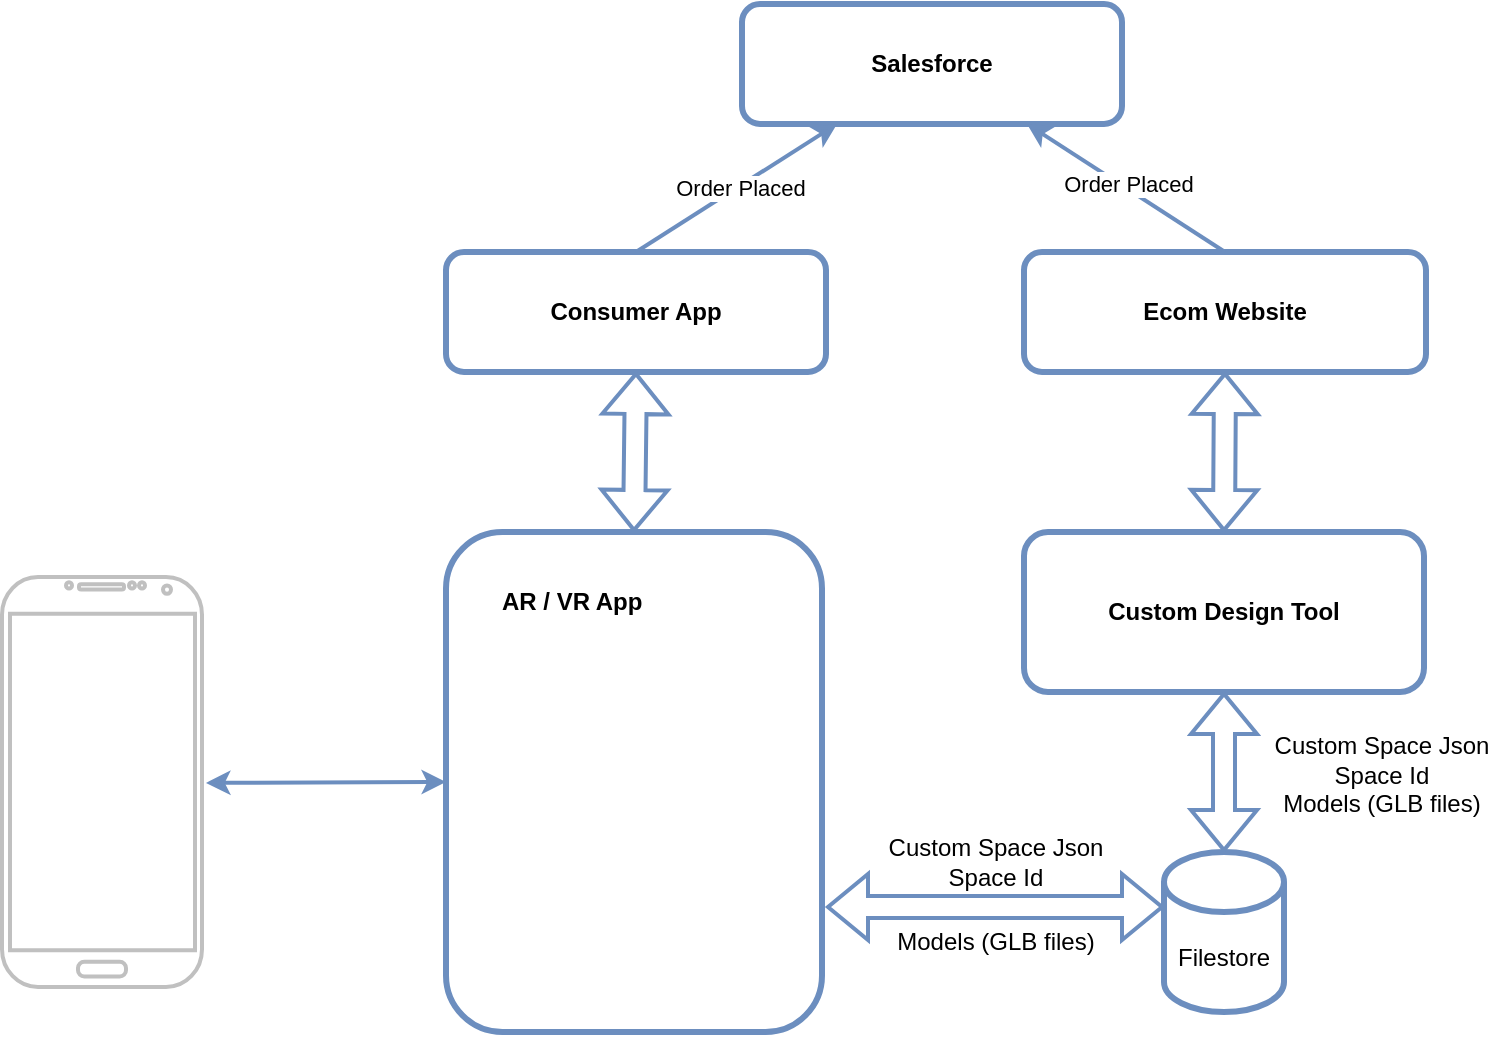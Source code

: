 <mxfile version="20.8.16" type="device" pages="4"><diagram id="prtHgNgQTEPvFCAcTncT" name="Tech Arch"><mxGraphModel dx="1194" dy="807" grid="1" gridSize="10" guides="1" tooltips="1" connect="1" arrows="1" fold="1" page="1" pageScale="1" pageWidth="827" pageHeight="1169" math="0" shadow="0"><root><mxCell id="0"/><mxCell id="1" parent="0"/><mxCell id="GuDRyDdoHuCmb1zWJvNJ-9" value="&lt;b&gt;Custom Design Tool&lt;/b&gt;" style="rounded=1;whiteSpace=wrap;html=1;fillColor=none;gradientColor=#7ea6e0;strokeColor=#6c8ebf;strokeWidth=3;" parent="1" vertex="1"><mxGeometry x="541" y="580" width="200" height="80" as="geometry"/></mxCell><mxCell id="GuDRyDdoHuCmb1zWJvNJ-12" value="Filestore" style="shape=cylinder3;whiteSpace=wrap;html=1;boundedLbl=1;backgroundOutline=1;size=15;fillColor=none;gradientColor=#7ea6e0;strokeColor=#6c8ebf;strokeWidth=3;" parent="1" vertex="1"><mxGeometry x="611" y="740" width="60" height="80" as="geometry"/></mxCell><mxCell id="GuDRyDdoHuCmb1zWJvNJ-14" value="" style="shape=flexArrow;endArrow=classic;startArrow=classic;html=1;rounded=0;entryX=0.5;entryY=1;entryDx=0;entryDy=0;exitX=0.5;exitY=0;exitDx=0;exitDy=0;exitPerimeter=0;strokeColor=#6C8EBF;strokeWidth=2;" parent="1" source="GuDRyDdoHuCmb1zWJvNJ-12" target="GuDRyDdoHuCmb1zWJvNJ-9" edge="1"><mxGeometry width="100" height="100" relative="1" as="geometry"><mxPoint x="431" y="820" as="sourcePoint"/><mxPoint x="531" y="720" as="targetPoint"/></mxGeometry></mxCell><mxCell id="GuDRyDdoHuCmb1zWJvNJ-15" value="" style="shape=flexArrow;endArrow=classic;startArrow=classic;html=1;rounded=0;entryX=0;entryY=0;entryDx=0;entryDy=27.5;entryPerimeter=0;exitX=1;exitY=0.75;exitDx=0;exitDy=0;strokeColor=#6C8EBF;strokeWidth=2;" parent="1" target="GuDRyDdoHuCmb1zWJvNJ-12" edge="1"><mxGeometry width="100" height="100" relative="1" as="geometry"><mxPoint x="442" y="767.5" as="sourcePoint"/><mxPoint x="522" y="720" as="targetPoint"/></mxGeometry></mxCell><mxCell id="GuDRyDdoHuCmb1zWJvNJ-17" value="" style="endArrow=classic;startArrow=classic;html=1;rounded=0;entryX=0;entryY=0.5;entryDx=0;entryDy=0;exitX=1;exitY=0.503;exitDx=0;exitDy=0;exitPerimeter=0;strokeColor=#6C8EBF;strokeWidth=2;" parent="1" target="HTp3tY_FQ3oob6UHB8wn-1" edge="1"><mxGeometry width="50" height="50" relative="1" as="geometry"><mxPoint x="132" y="705.45" as="sourcePoint"/><mxPoint x="252" y="705" as="targetPoint"/></mxGeometry></mxCell><mxCell id="GuDRyDdoHuCmb1zWJvNJ-18" value="Custom Space Json&lt;br&gt;Space Id" style="text;html=1;strokeColor=none;fillColor=none;align=center;verticalAlign=middle;whiteSpace=wrap;rounded=0;" parent="1" vertex="1"><mxGeometry x="472" y="730" width="110" height="30" as="geometry"/></mxCell><mxCell id="GuDRyDdoHuCmb1zWJvNJ-19" value="Models (GLB files)" style="text;html=1;strokeColor=none;fillColor=none;align=center;verticalAlign=middle;whiteSpace=wrap;rounded=0;" parent="1" vertex="1"><mxGeometry x="472" y="770" width="110" height="30" as="geometry"/></mxCell><mxCell id="GuDRyDdoHuCmb1zWJvNJ-20" value="Custom Space Json&lt;br&gt;Space Id" style="text;html=1;strokeColor=none;fillColor=none;align=center;verticalAlign=middle;whiteSpace=wrap;rounded=0;" parent="1" vertex="1"><mxGeometry x="665" y="679" width="110" height="30" as="geometry"/></mxCell><mxCell id="GuDRyDdoHuCmb1zWJvNJ-21" value="Models (GLB files)" style="text;html=1;strokeColor=none;fillColor=none;align=center;verticalAlign=middle;whiteSpace=wrap;rounded=0;" parent="1" vertex="1"><mxGeometry x="665" y="701" width="110" height="30" as="geometry"/></mxCell><mxCell id="GuDRyDdoHuCmb1zWJvNJ-23" value="&lt;b&gt;Consumer App&lt;/b&gt;" style="rounded=1;whiteSpace=wrap;html=1;fillColor=none;gradientColor=#7ea6e0;strokeColor=#6c8ebf;strokeWidth=3;" parent="1" vertex="1"><mxGeometry x="252" y="440" width="190" height="60" as="geometry"/></mxCell><mxCell id="GuDRyDdoHuCmb1zWJvNJ-24" value="&lt;b&gt;Ecom Website&lt;/b&gt;" style="rounded=1;whiteSpace=wrap;html=1;fillColor=none;gradientColor=#7ea6e0;strokeColor=#6c8ebf;strokeWidth=3;" parent="1" vertex="1"><mxGeometry x="541" y="440" width="201" height="60" as="geometry"/></mxCell><mxCell id="GuDRyDdoHuCmb1zWJvNJ-25" value="" style="shape=flexArrow;endArrow=classic;startArrow=classic;html=1;rounded=0;entryX=0.5;entryY=1;entryDx=0;entryDy=0;exitX=0.5;exitY=0;exitDx=0;exitDy=0;strokeColor=#6C8EBF;strokeWidth=2;" parent="1" source="GuDRyDdoHuCmb1zWJvNJ-9" target="GuDRyDdoHuCmb1zWJvNJ-24" edge="1"><mxGeometry width="100" height="100" relative="1" as="geometry"><mxPoint x="450" y="620" as="sourcePoint"/><mxPoint x="550" y="520" as="targetPoint"/></mxGeometry></mxCell><mxCell id="GuDRyDdoHuCmb1zWJvNJ-26" value="" style="shape=flexArrow;endArrow=classic;startArrow=classic;html=1;rounded=0;entryX=0.5;entryY=1;entryDx=0;entryDy=0;exitX=0.5;exitY=0;exitDx=0;exitDy=0;strokeColor=#6C8EBF;strokeWidth=2;" parent="1" source="HTp3tY_FQ3oob6UHB8wn-1" target="GuDRyDdoHuCmb1zWJvNJ-23" edge="1"><mxGeometry width="100" height="100" relative="1" as="geometry"><mxPoint x="347" y="580" as="sourcePoint"/><mxPoint x="347" y="500" as="targetPoint"/></mxGeometry></mxCell><mxCell id="GuDRyDdoHuCmb1zWJvNJ-28" value="&lt;b&gt;Salesforce&lt;/b&gt;" style="rounded=1;whiteSpace=wrap;html=1;fillColor=none;gradientColor=#7ea6e0;strokeColor=#6c8ebf;strokeWidth=3;" parent="1" vertex="1"><mxGeometry x="400" y="316" width="190" height="60" as="geometry"/></mxCell><mxCell id="GuDRyDdoHuCmb1zWJvNJ-29" value="" style="endArrow=classic;html=1;rounded=0;entryX=0.25;entryY=1;entryDx=0;entryDy=0;exitX=0.5;exitY=0;exitDx=0;exitDy=0;strokeColor=#6C8EBF;strokeWidth=2;" parent="1" source="GuDRyDdoHuCmb1zWJvNJ-23" target="GuDRyDdoHuCmb1zWJvNJ-28" edge="1"><mxGeometry width="50" height="50" relative="1" as="geometry"><mxPoint x="590" y="590" as="sourcePoint"/><mxPoint x="640" y="540" as="targetPoint"/></mxGeometry></mxCell><mxCell id="GuDRyDdoHuCmb1zWJvNJ-31" value="Order Placed" style="edgeLabel;html=1;align=center;verticalAlign=middle;resizable=0;points=[];" parent="GuDRyDdoHuCmb1zWJvNJ-29" vertex="1" connectable="0"><mxGeometry x="0.027" y="-1" relative="1" as="geometry"><mxPoint as="offset"/></mxGeometry></mxCell><mxCell id="GuDRyDdoHuCmb1zWJvNJ-30" value="" style="endArrow=classic;html=1;rounded=0;entryX=0.75;entryY=1;entryDx=0;entryDy=0;exitX=0.5;exitY=0;exitDx=0;exitDy=0;strokeColor=#6C8EBF;strokeWidth=2;" parent="1" source="GuDRyDdoHuCmb1zWJvNJ-24" target="GuDRyDdoHuCmb1zWJvNJ-28" edge="1"><mxGeometry width="50" height="50" relative="1" as="geometry"><mxPoint x="357" y="450" as="sourcePoint"/><mxPoint x="457.5" y="350" as="targetPoint"/></mxGeometry></mxCell><mxCell id="GuDRyDdoHuCmb1zWJvNJ-32" value="Order Placed" style="edgeLabel;html=1;align=center;verticalAlign=middle;resizable=0;points=[];" parent="GuDRyDdoHuCmb1zWJvNJ-30" vertex="1" connectable="0"><mxGeometry x="0.01" y="-2" relative="1" as="geometry"><mxPoint as="offset"/></mxGeometry></mxCell><mxCell id="HTp3tY_FQ3oob6UHB8wn-6" value="" style="group" vertex="1" connectable="0" parent="1"><mxGeometry x="252" y="580" width="188" height="250" as="geometry"/></mxCell><mxCell id="HTp3tY_FQ3oob6UHB8wn-1" value="" style="rounded=1;whiteSpace=wrap;html=1;shadow=0;glass=0;sketch=0;strokeColor=#6C8EBF;strokeWidth=3;fillColor=none;gradientColor=default;gradientDirection=south;" vertex="1" parent="HTp3tY_FQ3oob6UHB8wn-6"><mxGeometry width="188" height="250" as="geometry"/></mxCell><mxCell id="HTp3tY_FQ3oob6UHB8wn-2" value="" style="shape=image;verticalLabelPosition=bottom;labelBackgroundColor=default;verticalAlign=top;aspect=fixed;imageAspect=0;image=https://doc.babylonjs.com/img/home/babylonjs_identity_color.png;" vertex="1" parent="HTp3tY_FQ3oob6UHB8wn-6"><mxGeometry x="36" y="70" width="117.51" height="40" as="geometry"/></mxCell><mxCell id="HTp3tY_FQ3oob6UHB8wn-3" value="" style="shape=image;verticalLabelPosition=bottom;labelBackgroundColor=default;verticalAlign=top;aspect=fixed;imageAspect=0;image=https://xrlab.dev/content/images/2021/05/webxrlogo.png;" vertex="1" parent="HTp3tY_FQ3oob6UHB8wn-6"><mxGeometry x="54.76" y="110" width="80" height="40.31" as="geometry"/></mxCell><mxCell id="HTp3tY_FQ3oob6UHB8wn-4" value="" style="shape=image;verticalLabelPosition=bottom;labelBackgroundColor=default;verticalAlign=top;aspect=fixed;imageAspect=0;image=https://miro.medium.com/max/1160/0*XaSEKakEe0D3DgYJ.png;" vertex="1" parent="HTp3tY_FQ3oob6UHB8wn-6"><mxGeometry x="30.38" y="150.31" width="128.76" height="44.32" as="geometry"/></mxCell><mxCell id="HTp3tY_FQ3oob6UHB8wn-5" value="&lt;b&gt;AR / VR App&lt;/b&gt;" style="text;html=1;strokeColor=none;fillColor=none;align=left;verticalAlign=middle;whiteSpace=wrap;rounded=0;" vertex="1" parent="HTp3tY_FQ3oob6UHB8wn-6"><mxGeometry x="26" y="20" width="100" height="30" as="geometry"/></mxCell><mxCell id="HTp3tY_FQ3oob6UHB8wn-7" value="" style="verticalLabelPosition=bottom;verticalAlign=top;html=1;shadow=0;dashed=0;strokeWidth=2;shape=mxgraph.android.phone2;strokeColor=#c0c0c0;rounded=1;glass=0;sketch=0;fontColor=#6C8EBF;fillColor=none;gradientColor=default;gradientDirection=south;" vertex="1" parent="1"><mxGeometry x="30" y="602.5" width="100" height="205" as="geometry"/></mxCell></root></mxGraphModel></diagram><diagram id="wLRcbvHT_u9H8YN0CXlF" name="Journey"><mxGraphModel dx="1194" dy="807" grid="1" gridSize="10" guides="1" tooltips="1" connect="1" arrows="1" fold="1" page="1" pageScale="1" pageWidth="850" pageHeight="1100" math="0" shadow="0"><root><mxCell id="0"/><mxCell id="1" parent="0"/><mxCell id="HpsmV1xko0sPivVexZD5-39" value="" style="group" vertex="1" connectable="0" parent="1"><mxGeometry y="120" width="1440" height="400" as="geometry"/></mxCell><mxCell id="HpsmV1xko0sPivVexZD5-3" value="Customers view the custom space in&lt;br&gt;2D / 3D&lt;br&gt;Design Tool Elfa" style="rounded=1;whiteSpace=wrap;html=1;gradientDirection=south;glass=1;shadow=0;fillColor=#dae8fc;strokeColor=#6c8ebf;gradientColor=#7ea6e0;" vertex="1" parent="HpsmV1xko0sPivVexZD5-39"><mxGeometry x="480" y="60" width="120" height="80" as="geometry"/></mxCell><mxCell id="HpsmV1xko0sPivVexZD5-9" value="At Home" style="swimlane;horizontal=0;whiteSpace=wrap;html=1;dashed=1;fillColor=#d5e8d4;strokeColor=none;swimlaneFillColor=#D5E8D4;swimlaneLine=0;rounded=0;sketch=1;curveFitting=1;jiggle=2;" vertex="1" parent="HpsmV1xko0sPivVexZD5-39"><mxGeometry y="200" width="1440" height="200" as="geometry"/></mxCell><mxCell id="HpsmV1xko0sPivVexZD5-11" value="Customers view the custom space in&lt;br&gt;2D / 3D&lt;br&gt;Ecom Website" style="rounded=1;whiteSpace=wrap;html=1;gradientDirection=south;glass=0;shadow=0;fillColor=#dae8fc;strokeColor=#6c8ebf;gradientColor=#7ea6e0;" vertex="1" parent="HpsmV1xko0sPivVexZD5-9"><mxGeometry x="480" y="60" width="120" height="80" as="geometry"/></mxCell><mxCell id="HpsmV1xko0sPivVexZD5-28" value="In the Store" style="swimlane;horizontal=0;whiteSpace=wrap;html=1;dashed=1;fillColor=#dae8fc;strokeColor=none;rounded=0;swimlaneLine=0;swimlaneFillColor=#DAE8FC;strokeWidth=1;sketch=1;curveFitting=1;jiggle=2;perimeterSpacing=0;" vertex="1" parent="HpsmV1xko0sPivVexZD5-39"><mxGeometry width="1440" height="200" as="geometry"/></mxCell><mxCell id="HpsmV1xko0sPivVexZD5-4" value="Convert Custom Space into an Order&lt;br&gt;+&lt;br&gt;Order Placed" style="rounded=1;whiteSpace=wrap;html=1;gradientDirection=south;glass=0;shadow=0;fillColor=#dae8fc;strokeColor=#6c8ebf;gradientColor=#7ea6e0;" vertex="1" parent="HpsmV1xko0sPivVexZD5-28"><mxGeometry x="880" y="60" width="120" height="80" as="geometry"/></mxCell><mxCell id="HpsmV1xko0sPivVexZD5-18" value="" style="shape=flexArrow;endArrow=classic;html=1;rounded=0;exitX=0.5;exitY=1;exitDx=0;exitDy=0;entryX=0;entryY=0.5;entryDx=0;entryDy=0;fillColor=#D4E8FC;strokeColor=#8abaea;fillStyle=auto;strokeWidth=1;" edge="1" parent="HpsmV1xko0sPivVexZD5-28" source="HpsmV1xko0sPivVexZD5-4" target="HpsmV1xko0sPivVexZD5-12"><mxGeometry width="50" height="50" relative="1" as="geometry"><mxPoint x="760" y="270" as="sourcePoint"/><mxPoint x="810" y="220" as="targetPoint"/><Array as="points"><mxPoint x="940" y="300"/></Array></mxGeometry></mxCell><mxCell id="HpsmV1xko0sPivVexZD5-17" value="" style="shape=flexArrow;endArrow=classic;html=1;rounded=0;exitX=1;exitY=0.5;exitDx=0;exitDy=0;fillColor=#D4E8FC;strokeColor=#8abaea;fillStyle=auto;strokeWidth=1;" edge="1" parent="HpsmV1xko0sPivVexZD5-28" source="HpsmV1xko0sPivVexZD5-4" target="HpsmV1xko0sPivVexZD5-5"><mxGeometry width="50" height="50" relative="1" as="geometry"><mxPoint x="430" y="130" as="sourcePoint"/><mxPoint x="510" y="130" as="targetPoint"/><Array as="points"><mxPoint x="1040" y="100"/></Array></mxGeometry></mxCell><mxCell id="HpsmV1xko0sPivVexZD5-5" value="Pickup" style="rounded=1;whiteSpace=wrap;html=1;gradientDirection=south;glass=0;shadow=0;fillColor=#dae8fc;strokeColor=#6c8ebf;gradientColor=#7ea6e0;" vertex="1" parent="HpsmV1xko0sPivVexZD5-28"><mxGeometry x="1080" y="60" width="120" height="80" as="geometry"/></mxCell><mxCell id="HpsmV1xko0sPivVexZD5-12" value="Delivery" style="rounded=1;whiteSpace=wrap;html=1;gradientDirection=south;glass=0;shadow=0;fillColor=#dae8fc;strokeColor=#6c8ebf;gradientColor=#7ea6e0;" vertex="1" parent="HpsmV1xko0sPivVexZD5-28"><mxGeometry x="1080" y="260" width="120" height="80" as="geometry"/></mxCell><mxCell id="HpsmV1xko0sPivVexZD5-19" value="" style="shape=flexArrow;endArrow=classic;html=1;rounded=0;exitX=1;exitY=0.5;exitDx=0;exitDy=0;entryX=0;entryY=0.5;entryDx=0;entryDy=0;fillColor=#D4E8FC;strokeColor=#8abaea;fillStyle=auto;strokeWidth=1;" edge="1" parent="HpsmV1xko0sPivVexZD5-28" source="HpsmV1xko0sPivVexZD5-12" target="HpsmV1xko0sPivVexZD5-7"><mxGeometry width="50" height="50" relative="1" as="geometry"><mxPoint x="990" y="110" as="sourcePoint"/><mxPoint x="1070" y="110" as="targetPoint"/><Array as="points"/></mxGeometry></mxCell><mxCell id="HpsmV1xko0sPivVexZD5-7" value="Installation" style="rounded=1;whiteSpace=wrap;html=1;gradientDirection=south;glass=0;shadow=0;fillColor=#dae8fc;strokeColor=#6c8ebf;gradientColor=#7ea6e0;" vertex="1" parent="HpsmV1xko0sPivVexZD5-28"><mxGeometry x="1280" y="260" width="120" height="80" as="geometry"/></mxCell><mxCell id="HpsmV1xko0sPivVexZD5-20" value="" style="shape=flexArrow;endArrow=classic;html=1;rounded=0;exitX=1;exitY=0.5;exitDx=0;exitDy=0;entryX=0.5;entryY=0;entryDx=0;entryDy=0;fillColor=#D4E8FC;strokeColor=#8abaea;fillStyle=auto;strokeWidth=1;" edge="1" parent="HpsmV1xko0sPivVexZD5-28" source="HpsmV1xko0sPivVexZD5-5" target="HpsmV1xko0sPivVexZD5-7"><mxGeometry width="50" height="50" relative="1" as="geometry"><mxPoint x="900" y="270" as="sourcePoint"/><mxPoint x="950" y="220" as="targetPoint"/><Array as="points"><mxPoint x="1340" y="100"/></Array></mxGeometry></mxCell><mxCell id="HpsmV1xko0sPivVexZD5-21" value="Customers walk in the store" style="rounded=1;whiteSpace=wrap;html=1;gradientDirection=south;glass=0;shadow=0;fillColor=#dae8fc;strokeColor=#6c8ebf;gradientColor=#7ea6e0;" vertex="1" parent="HpsmV1xko0sPivVexZD5-28"><mxGeometry x="80" y="60" width="120" height="80" as="geometry"/></mxCell><mxCell id="HpsmV1xko0sPivVexZD5-2" value="Associate helps design a custom space at CDC using Design Tool Elfa" style="rounded=1;whiteSpace=wrap;html=1;gradientDirection=south;glass=0;shadow=0;fillColor=#dae8fc;strokeColor=#6c8ebf;gradientColor=#7ea6e0;" vertex="1" parent="HpsmV1xko0sPivVexZD5-28"><mxGeometry x="280" y="60" width="120" height="80" as="geometry"/></mxCell><mxCell id="HpsmV1xko0sPivVexZD5-14" value="" style="shape=flexArrow;endArrow=classic;html=1;rounded=0;exitX=1;exitY=0.5;exitDx=0;exitDy=0;entryX=0;entryY=0.5;entryDx=0;entryDy=0;fillColor=#D4E8FC;strokeColor=#8abaea;fillStyle=auto;strokeWidth=1;" edge="1" parent="HpsmV1xko0sPivVexZD5-28" source="HpsmV1xko0sPivVexZD5-21" target="HpsmV1xko0sPivVexZD5-2"><mxGeometry width="50" height="50" relative="1" as="geometry"><mxPoint x="200" y="100" as="sourcePoint"/><mxPoint x="580" y="220" as="targetPoint"/></mxGeometry></mxCell><mxCell id="HpsmV1xko0sPivVexZD5-15" value="" style="shape=flexArrow;endArrow=classic;html=1;rounded=0;exitX=1;exitY=0.5;exitDx=0;exitDy=0;entryX=0;entryY=0.5;entryDx=0;entryDy=0;fillColor=#D4E8FC;strokeColor=#8abaea;fillStyle=auto;strokeWidth=1;" edge="1" parent="HpsmV1xko0sPivVexZD5-39" source="HpsmV1xko0sPivVexZD5-2" target="HpsmV1xko0sPivVexZD5-3"><mxGeometry width="50" height="50" relative="1" as="geometry"><mxPoint x="210" y="110" as="sourcePoint"/><mxPoint x="290" y="110" as="targetPoint"/></mxGeometry></mxCell><mxCell id="HpsmV1xko0sPivVexZD5-29" value="" style="shape=flexArrow;endArrow=classic;html=1;rounded=0;entryX=0;entryY=0.5;entryDx=0;entryDy=0;exitX=0.5;exitY=1;exitDx=0;exitDy=0;fillColor=#D4E8FC;strokeColor=#8abaea;fillStyle=auto;strokeWidth=1;" edge="1" parent="HpsmV1xko0sPivVexZD5-39" source="HpsmV1xko0sPivVexZD5-2" target="HpsmV1xko0sPivVexZD5-11"><mxGeometry width="50" height="50" relative="1" as="geometry"><mxPoint x="340" y="160" as="sourcePoint"/><mxPoint x="630" y="250" as="targetPoint"/><Array as="points"><mxPoint x="340" y="300"/></Array></mxGeometry></mxCell><mxCell id="HpsmV1xko0sPivVexZD5-30" value="Customers view the custom space in&lt;br style=&quot;border-color: var(--border-color);&quot;&gt;2D / 3D&lt;br style=&quot;border-color: var(--border-color);&quot;&gt;Design Tool Elfa" style="rounded=1;whiteSpace=wrap;html=1;gradientDirection=south;glass=0;shadow=0;fillColor=#dae8fc;strokeColor=#6c8ebf;gradientColor=#7ea6e0;" vertex="1" parent="HpsmV1xko0sPivVexZD5-39"><mxGeometry x="480" y="60" width="120" height="80" as="geometry"/></mxCell><mxCell id="HpsmV1xko0sPivVexZD5-31" value="" style="edgeStyle=orthogonalEdgeStyle;rounded=0;fillStyle=auto;orthogonalLoop=1;jettySize=auto;html=1;strokeColor=#0066CC;strokeWidth=1;fillColor=#D4E1F5;" edge="1" parent="HpsmV1xko0sPivVexZD5-39" source="HpsmV1xko0sPivVexZD5-2" target="HpsmV1xko0sPivVexZD5-30"><mxGeometry relative="1" as="geometry"/></mxCell><mxCell id="HpsmV1xko0sPivVexZD5-34" value="Adjustments and Changes to the design.&lt;br&gt;Color and Material choices&lt;br&gt;Accessories selection" style="rounded=1;whiteSpace=wrap;html=1;gradientDirection=south;glass=0;shadow=0;fillColor=#dae8fc;strokeColor=#6c8ebf;gradientColor=#7ea6e0;" vertex="1" parent="HpsmV1xko0sPivVexZD5-39"><mxGeometry x="680" y="60" width="120" height="280" as="geometry"/></mxCell><mxCell id="HpsmV1xko0sPivVexZD5-36" value="" style="shape=flexArrow;endArrow=classic;html=1;rounded=0;exitX=1;exitY=0.5;exitDx=0;exitDy=0;entryX=0;entryY=0.143;entryDx=0;entryDy=0;fillColor=#D4E8FC;strokeColor=#8abaea;fillStyle=auto;strokeWidth=1;entryPerimeter=0;" edge="1" parent="HpsmV1xko0sPivVexZD5-39" source="HpsmV1xko0sPivVexZD5-30" target="HpsmV1xko0sPivVexZD5-34"><mxGeometry width="50" height="50" relative="1" as="geometry"><mxPoint x="410" y="110" as="sourcePoint"/><mxPoint x="490" y="110" as="targetPoint"/></mxGeometry></mxCell><mxCell id="HpsmV1xko0sPivVexZD5-37" value="" style="shape=flexArrow;endArrow=classic;html=1;rounded=0;entryX=0.008;entryY=0.861;entryDx=0;entryDy=0;fillColor=#D4E8FC;strokeColor=#8abaea;fillStyle=auto;strokeWidth=1;entryPerimeter=0;exitX=1;exitY=0.5;exitDx=0;exitDy=0;" edge="1" parent="HpsmV1xko0sPivVexZD5-39" source="HpsmV1xko0sPivVexZD5-11" target="HpsmV1xko0sPivVexZD5-34"><mxGeometry width="50" height="50" relative="1" as="geometry"><mxPoint x="640" y="300" as="sourcePoint"/><mxPoint x="500" y="120" as="targetPoint"/></mxGeometry></mxCell><mxCell id="HpsmV1xko0sPivVexZD5-38" value="" style="shape=flexArrow;endArrow=classic;html=1;rounded=0;entryX=0;entryY=0.5;entryDx=0;entryDy=0;fillColor=#D4E8FC;strokeColor=#8abaea;fillStyle=auto;strokeWidth=1;" edge="1" parent="HpsmV1xko0sPivVexZD5-39" target="HpsmV1xko0sPivVexZD5-4"><mxGeometry width="50" height="50" relative="1" as="geometry"><mxPoint x="800" y="100" as="sourcePoint"/><mxPoint x="690" y="110.04" as="targetPoint"/></mxGeometry></mxCell></root></mxGraphModel></diagram><diagram name="New Journey" id="5c9pVOMmxPgbMz_H7Xp0"><mxGraphModel dx="1194" dy="807" grid="1" gridSize="10" guides="1" tooltips="1" connect="1" arrows="1" fold="1" page="1" pageScale="1" pageWidth="850" pageHeight="1100" math="0" shadow="0"><root><mxCell id="Cl6ScM925GMpumpRMw59-0"/><mxCell id="Cl6ScM925GMpumpRMw59-1" parent="Cl6ScM925GMpumpRMw59-0"/><mxCell id="Cl6ScM925GMpumpRMw59-4" value="At Home" style="swimlane;horizontal=0;whiteSpace=wrap;html=1;dashed=1;fillColor=#d5e8d4;strokeColor=none;swimlaneFillColor=#D5E8D4;swimlaneLine=0;rounded=0;sketch=1;curveFitting=1;jiggle=2;" vertex="1" parent="Cl6ScM925GMpumpRMw59-1"><mxGeometry y="320" width="1520" height="240" as="geometry"/></mxCell><mxCell id="Cl6ScM925GMpumpRMw59-5" value="Customers view the custom space in&lt;br&gt;2D / 3D&lt;br&gt;Ecom Website" style="rounded=1;whiteSpace=wrap;html=1;gradientDirection=south;glass=0;shadow=0;fillColor=#dae8fc;strokeColor=#6c8ebf;gradientColor=#7ea6e0;" vertex="1" parent="Cl6ScM925GMpumpRMw59-4"><mxGeometry x="480" y="100" width="120" height="80" as="geometry"/></mxCell><mxCell id="Cl6ScM925GMpumpRMw59-11" value="Delivery" style="rounded=1;whiteSpace=wrap;html=1;gradientDirection=south;glass=0;shadow=0;fillColor=#dae8fc;strokeColor=#6c8ebf;gradientColor=#7ea6e0;" vertex="1" parent="Cl6ScM925GMpumpRMw59-4"><mxGeometry x="1080" y="100" width="120" height="80" as="geometry"/></mxCell><mxCell id="Cl6ScM925GMpumpRMw59-13" value="Installation" style="rounded=1;whiteSpace=wrap;html=1;gradientDirection=south;glass=0;shadow=0;fillColor=#dae8fc;strokeColor=#6c8ebf;gradientColor=#7ea6e0;" vertex="1" parent="Cl6ScM925GMpumpRMw59-4"><mxGeometry x="1280" y="100" width="120" height="80" as="geometry"/></mxCell><mxCell id="Cl6ScM925GMpumpRMw59-12" value="" style="shape=flexArrow;endArrow=classic;html=1;rounded=0;exitX=1;exitY=0.5;exitDx=0;exitDy=0;entryX=0;entryY=0.5;entryDx=0;entryDy=0;fillColor=#D4E8FC;strokeColor=#8abaea;fillStyle=auto;strokeWidth=1;" edge="1" parent="Cl6ScM925GMpumpRMw59-4" source="Cl6ScM925GMpumpRMw59-11" target="Cl6ScM925GMpumpRMw59-13"><mxGeometry width="50" height="50" relative="1" as="geometry"><mxPoint x="990" y="-50" as="sourcePoint"/><mxPoint x="1070" y="-50" as="targetPoint"/><Array as="points"/></mxGeometry></mxCell><mxCell id="FRsPZ7BAE00yKqS7WhsB-3" value="Guided installation instructions can be provided via AR" style="rounded=1;whiteSpace=wrap;html=1;gradientDirection=south;glass=0;shadow=0;fillColor=#fff2cc;strokeColor=#d6b656;gradientColor=#ffd966;" vertex="1" parent="Cl6ScM925GMpumpRMw59-4"><mxGeometry x="1360" y="50" width="120" height="80" as="geometry"/></mxCell><mxCell id="Cl6ScM925GMpumpRMw59-6" value="In the Store" style="swimlane;horizontal=0;whiteSpace=wrap;html=1;dashed=1;fillColor=#dae8fc;strokeColor=none;rounded=0;swimlaneLine=0;swimlaneFillColor=#DAE8FC;strokeWidth=1;sketch=1;curveFitting=1;jiggle=2;perimeterSpacing=0;" vertex="1" parent="Cl6ScM925GMpumpRMw59-1"><mxGeometry y="80" width="1520" height="240" as="geometry"/></mxCell><mxCell id="Cl6ScM925GMpumpRMw59-7" value="Convert Custom Space into an Order&lt;br&gt;+&lt;br&gt;Order Placed" style="rounded=1;whiteSpace=wrap;html=1;gradientDirection=south;glass=0;shadow=0;fillColor=#dae8fc;strokeColor=#6c8ebf;gradientColor=#7ea6e0;" vertex="1" parent="Cl6ScM925GMpumpRMw59-6"><mxGeometry x="880" y="60" width="120" height="80" as="geometry"/></mxCell><mxCell id="Cl6ScM925GMpumpRMw59-9" value="" style="shape=flexArrow;endArrow=classic;html=1;rounded=0;exitX=1;exitY=0.5;exitDx=0;exitDy=0;fillColor=#D4E8FC;strokeColor=#8abaea;fillStyle=auto;strokeWidth=1;" edge="1" parent="Cl6ScM925GMpumpRMw59-6" source="Cl6ScM925GMpumpRMw59-7" target="Cl6ScM925GMpumpRMw59-10"><mxGeometry width="50" height="50" relative="1" as="geometry"><mxPoint x="430" y="130" as="sourcePoint"/><mxPoint x="510" y="130" as="targetPoint"/><Array as="points"><mxPoint x="1040" y="100"/></Array></mxGeometry></mxCell><mxCell id="Cl6ScM925GMpumpRMw59-10" value="Pickup" style="rounded=1;whiteSpace=wrap;html=1;gradientDirection=south;glass=0;shadow=0;fillColor=#dae8fc;strokeColor=#6c8ebf;gradientColor=#7ea6e0;" vertex="1" parent="Cl6ScM925GMpumpRMw59-6"><mxGeometry x="1080" y="60" width="120" height="80" as="geometry"/></mxCell><mxCell id="Cl6ScM925GMpumpRMw59-15" value="Customers walk in the store" style="rounded=1;whiteSpace=wrap;html=1;gradientDirection=south;glass=0;shadow=0;fillColor=#dae8fc;strokeColor=#6c8ebf;gradientColor=#7ea6e0;" vertex="1" parent="Cl6ScM925GMpumpRMw59-6"><mxGeometry x="80" y="60" width="120" height="80" as="geometry"/></mxCell><mxCell id="Cl6ScM925GMpumpRMw59-16" value="Associate helps design a custom space at CDC using Design Tool Elfa" style="rounded=1;whiteSpace=wrap;html=1;gradientDirection=south;glass=0;shadow=0;fillColor=#dae8fc;strokeColor=#6c8ebf;gradientColor=#7ea6e0;" vertex="1" parent="Cl6ScM925GMpumpRMw59-6"><mxGeometry x="280" y="60" width="120" height="80" as="geometry"/></mxCell><mxCell id="Cl6ScM925GMpumpRMw59-17" value="" style="shape=flexArrow;endArrow=classic;html=1;rounded=0;exitX=1;exitY=0.5;exitDx=0;exitDy=0;entryX=0;entryY=0.5;entryDx=0;entryDy=0;fillColor=#D4E8FC;strokeColor=#8abaea;fillStyle=auto;strokeWidth=1;" edge="1" parent="Cl6ScM925GMpumpRMw59-6" source="Cl6ScM925GMpumpRMw59-15" target="Cl6ScM925GMpumpRMw59-16"><mxGeometry width="50" height="50" relative="1" as="geometry"><mxPoint x="200" y="100" as="sourcePoint"/><mxPoint x="580" y="220" as="targetPoint"/></mxGeometry></mxCell><mxCell id="Cl6ScM925GMpumpRMw59-20" value="Customers view the custom space in&lt;br style=&quot;border-color: var(--border-color);&quot;&gt;2D / 3D&lt;br style=&quot;border-color: var(--border-color);&quot;&gt;Design Tool Elfa" style="rounded=1;whiteSpace=wrap;html=1;gradientDirection=south;glass=0;shadow=0;fillColor=#dae8fc;strokeColor=#6c8ebf;gradientColor=#7ea6e0;" vertex="1" parent="Cl6ScM925GMpumpRMw59-6"><mxGeometry x="480" y="60" width="120" height="80" as="geometry"/></mxCell><mxCell id="Cl6ScM925GMpumpRMw59-18" value="" style="shape=flexArrow;endArrow=classic;html=1;rounded=0;exitX=1;exitY=0.5;exitDx=0;exitDy=0;entryX=0;entryY=0.5;entryDx=0;entryDy=0;fillColor=#D4E8FC;strokeColor=#8abaea;fillStyle=auto;strokeWidth=1;" edge="1" parent="Cl6ScM925GMpumpRMw59-6" source="Cl6ScM925GMpumpRMw59-16" target="Cl6ScM925GMpumpRMw59-20"><mxGeometry width="50" height="50" relative="1" as="geometry"><mxPoint x="210" y="150" as="sourcePoint"/><mxPoint x="290" y="150" as="targetPoint"/></mxGeometry></mxCell><mxCell id="6SyI8Dz0pjd1xhqxwVwe-2" value="Added advantage of seeing the design in Augmented Reality" style="rounded=1;whiteSpace=wrap;html=1;gradientDirection=south;glass=0;shadow=0;fillColor=#fff2cc;strokeColor=#d6b656;gradientColor=#ffd966;" vertex="1" parent="Cl6ScM925GMpumpRMw59-6"><mxGeometry x="480" y="160" width="120" height="160" as="geometry"/></mxCell><mxCell id="FRsPZ7BAE00yKqS7WhsB-4" value="Measuring tool in AR for Customers &amp;amp; Associates" style="rounded=1;whiteSpace=wrap;html=1;gradientDirection=south;glass=0;shadow=0;fillColor=#fff2cc;strokeColor=#d6b656;gradientColor=#ffd966;" vertex="1" parent="Cl6ScM925GMpumpRMw59-6"><mxGeometry x="80" y="200" width="120" height="80" as="geometry"/></mxCell><mxCell id="Cl6ScM925GMpumpRMw59-19" value="" style="shape=flexArrow;endArrow=classic;html=1;rounded=0;entryX=0;entryY=0.5;entryDx=0;entryDy=0;exitX=0.5;exitY=1;exitDx=0;exitDy=0;fillColor=#D4E8FC;strokeColor=#8abaea;fillStyle=auto;strokeWidth=1;" edge="1" parent="Cl6ScM925GMpumpRMw59-1" source="Cl6ScM925GMpumpRMw59-16" target="Cl6ScM925GMpumpRMw59-5"><mxGeometry width="50" height="50" relative="1" as="geometry"><mxPoint x="340" y="280" as="sourcePoint"/><mxPoint x="630" y="370" as="targetPoint"/><Array as="points"><mxPoint x="340" y="460"/></Array></mxGeometry></mxCell><mxCell id="Cl6ScM925GMpumpRMw59-22" value="Adjustments and Changes to the design.&lt;br&gt;Color and Material choices&lt;br&gt;Accessories selection" style="rounded=1;whiteSpace=wrap;html=1;gradientDirection=south;glass=0;shadow=0;fillColor=#dae8fc;strokeColor=#6c8ebf;gradientColor=#7ea6e0;" vertex="1" parent="Cl6ScM925GMpumpRMw59-1"><mxGeometry x="680" y="140" width="120" height="360" as="geometry"/></mxCell><mxCell id="Cl6ScM925GMpumpRMw59-23" value="" style="shape=flexArrow;endArrow=classic;html=1;rounded=0;exitX=1;exitY=0.5;exitDx=0;exitDy=0;fillColor=#D4E8FC;strokeColor=#8abaea;fillStyle=auto;strokeWidth=1;" edge="1" parent="Cl6ScM925GMpumpRMw59-1" source="Cl6ScM925GMpumpRMw59-20"><mxGeometry width="50" height="50" relative="1" as="geometry"><mxPoint x="410" y="230" as="sourcePoint"/><mxPoint x="680" y="180" as="targetPoint"/></mxGeometry></mxCell><mxCell id="Cl6ScM925GMpumpRMw59-24" value="" style="shape=flexArrow;endArrow=classic;html=1;rounded=0;fillColor=#D4E8FC;strokeColor=#8abaea;fillStyle=auto;strokeWidth=1;exitX=1;exitY=0.5;exitDx=0;exitDy=0;" edge="1" parent="Cl6ScM925GMpumpRMw59-1" source="Cl6ScM925GMpumpRMw59-5"><mxGeometry width="50" height="50" relative="1" as="geometry"><mxPoint x="640" y="420" as="sourcePoint"/><mxPoint x="680" y="460" as="targetPoint"/></mxGeometry></mxCell><mxCell id="Cl6ScM925GMpumpRMw59-25" value="" style="shape=flexArrow;endArrow=classic;html=1;rounded=0;entryX=0;entryY=0.5;entryDx=0;entryDy=0;fillColor=#D4E8FC;strokeColor=#8abaea;fillStyle=auto;strokeWidth=1;exitX=1.008;exitY=0.111;exitDx=0;exitDy=0;exitPerimeter=0;" edge="1" parent="Cl6ScM925GMpumpRMw59-1" target="Cl6ScM925GMpumpRMw59-7" source="Cl6ScM925GMpumpRMw59-22"><mxGeometry width="50" height="50" relative="1" as="geometry"><mxPoint x="800" y="220" as="sourcePoint"/><mxPoint x="690" y="230.04" as="targetPoint"/></mxGeometry></mxCell><mxCell id="FRsPZ7BAE00yKqS7WhsB-0" value="Changes can be previewed in AR against the actual wall / closet space" style="rounded=1;whiteSpace=wrap;html=1;gradientDirection=south;glass=0;shadow=0;fillColor=#fff2cc;strokeColor=#d6b656;gradientColor=#ffd966;" vertex="1" parent="Cl6ScM925GMpumpRMw59-1"><mxGeometry x="730" y="450" width="120" height="80" as="geometry"/></mxCell><mxCell id="Cl6ScM925GMpumpRMw59-8" value="" style="shape=flexArrow;endArrow=classic;html=1;rounded=0;exitX=0.5;exitY=1;exitDx=0;exitDy=0;entryX=0;entryY=0.5;entryDx=0;entryDy=0;fillColor=#D4E8FC;strokeColor=#8abaea;fillStyle=auto;strokeWidth=1;" edge="1" parent="Cl6ScM925GMpumpRMw59-1" source="Cl6ScM925GMpumpRMw59-7" target="Cl6ScM925GMpumpRMw59-11"><mxGeometry width="50" height="50" relative="1" as="geometry"><mxPoint x="760" y="350" as="sourcePoint"/><mxPoint x="810" y="300" as="targetPoint"/><Array as="points"><mxPoint x="940" y="460"/></Array></mxGeometry></mxCell><mxCell id="Cl6ScM925GMpumpRMw59-14" value="" style="shape=flexArrow;endArrow=classic;html=1;rounded=0;exitX=1;exitY=0.5;exitDx=0;exitDy=0;entryX=0.5;entryY=0;entryDx=0;entryDy=0;fillColor=#D4E8FC;strokeColor=#8abaea;fillStyle=auto;strokeWidth=1;" edge="1" parent="Cl6ScM925GMpumpRMw59-1" source="Cl6ScM925GMpumpRMw59-10" target="Cl6ScM925GMpumpRMw59-13"><mxGeometry width="50" height="50" relative="1" as="geometry"><mxPoint x="900" y="350" as="sourcePoint"/><mxPoint x="950" y="300" as="targetPoint"/><Array as="points"><mxPoint x="1340" y="180"/></Array></mxGeometry></mxCell></root></mxGraphModel></diagram><diagram name="Combined Journey" id="Oa7_VFCcvB9j5kT9UZHS"><mxGraphModel dx="1405" dy="949" grid="1" gridSize="10" guides="1" tooltips="1" connect="1" arrows="1" fold="1" page="1" pageScale="1" pageWidth="850" pageHeight="1100" math="0" shadow="0"><root><mxCell id="Fq7GgO4JFTus1cwlBrF_-0"/><mxCell id="Fq7GgO4JFTus1cwlBrF_-1" parent="Fq7GgO4JFTus1cwlBrF_-0"/><mxCell id="Fq7GgO4JFTus1cwlBrF_-2" value="" style="group" vertex="1" connectable="0" parent="Fq7GgO4JFTus1cwlBrF_-1"><mxGeometry y="120" width="1520" height="400" as="geometry"/></mxCell><mxCell id="Fq7GgO4JFTus1cwlBrF_-3" value="Customers view the custom space in&lt;br&gt;2D / 3D&lt;br&gt;Design Tool Elfa" style="rounded=1;whiteSpace=wrap;html=1;gradientDirection=south;glass=1;shadow=0;fillColor=#dae8fc;strokeColor=#6c8ebf;gradientColor=#7ea6e0;" vertex="1" parent="Fq7GgO4JFTus1cwlBrF_-2"><mxGeometry x="480" y="60" width="120" height="80" as="geometry"/></mxCell><mxCell id="Fq7GgO4JFTus1cwlBrF_-4" value="At Home" style="swimlane;horizontal=0;whiteSpace=wrap;html=1;dashed=1;fillColor=#d5e8d4;strokeColor=none;swimlaneFillColor=#D5E8D4;swimlaneLine=0;rounded=0;sketch=1;curveFitting=1;jiggle=2;" vertex="1" parent="Fq7GgO4JFTus1cwlBrF_-2"><mxGeometry y="200" width="1520" height="200" as="geometry"/></mxCell><mxCell id="Fq7GgO4JFTus1cwlBrF_-5" value="Customers view the custom space in&lt;br&gt;2D / 3D&lt;br&gt;Ecom Website" style="rounded=1;whiteSpace=wrap;html=1;gradientDirection=south;glass=0;shadow=0;fillColor=#dae8fc;strokeColor=#6c8ebf;gradientColor=#7ea6e0;" vertex="1" parent="Fq7GgO4JFTus1cwlBrF_-4"><mxGeometry x="480" y="60" width="120" height="80" as="geometry"/></mxCell><mxCell id="Fq7GgO4JFTus1cwlBrF_-6" value="In the Store" style="swimlane;horizontal=0;whiteSpace=wrap;html=1;dashed=1;fillColor=#dae8fc;strokeColor=none;rounded=0;swimlaneLine=0;swimlaneFillColor=#DAE8FC;strokeWidth=1;sketch=1;curveFitting=1;jiggle=2;perimeterSpacing=0;" vertex="1" parent="Fq7GgO4JFTus1cwlBrF_-2"><mxGeometry width="1520" height="200" as="geometry"/></mxCell><mxCell id="Fq7GgO4JFTus1cwlBrF_-7" value="Convert Custom Space into an Order&lt;br&gt;+&lt;br&gt;Order Placed" style="rounded=1;whiteSpace=wrap;html=1;gradientDirection=south;glass=0;shadow=0;fillColor=#dae8fc;strokeColor=#6c8ebf;gradientColor=#7ea6e0;" vertex="1" parent="Fq7GgO4JFTus1cwlBrF_-6"><mxGeometry x="880" y="60" width="120" height="80" as="geometry"/></mxCell><mxCell id="Fq7GgO4JFTus1cwlBrF_-8" value="" style="shape=flexArrow;endArrow=classic;html=1;rounded=0;exitX=0.5;exitY=1;exitDx=0;exitDy=0;entryX=0;entryY=0.5;entryDx=0;entryDy=0;fillColor=#D4E8FC;strokeColor=#8abaea;fillStyle=auto;strokeWidth=1;" edge="1" parent="Fq7GgO4JFTus1cwlBrF_-6" source="Fq7GgO4JFTus1cwlBrF_-7" target="Fq7GgO4JFTus1cwlBrF_-11"><mxGeometry width="50" height="50" relative="1" as="geometry"><mxPoint x="760" y="270" as="sourcePoint"/><mxPoint x="810" y="220" as="targetPoint"/><Array as="points"><mxPoint x="940" y="300"/></Array></mxGeometry></mxCell><mxCell id="Fq7GgO4JFTus1cwlBrF_-9" value="" style="shape=flexArrow;endArrow=classic;html=1;rounded=0;exitX=1;exitY=0.5;exitDx=0;exitDy=0;fillColor=#D4E8FC;strokeColor=#8abaea;fillStyle=auto;strokeWidth=1;" edge="1" parent="Fq7GgO4JFTus1cwlBrF_-6" source="Fq7GgO4JFTus1cwlBrF_-7" target="Fq7GgO4JFTus1cwlBrF_-10"><mxGeometry width="50" height="50" relative="1" as="geometry"><mxPoint x="430" y="130" as="sourcePoint"/><mxPoint x="510" y="130" as="targetPoint"/><Array as="points"><mxPoint x="1040" y="100"/></Array></mxGeometry></mxCell><mxCell id="Fq7GgO4JFTus1cwlBrF_-10" value="Pickup" style="rounded=1;whiteSpace=wrap;html=1;gradientDirection=south;glass=0;shadow=0;fillColor=#dae8fc;strokeColor=#6c8ebf;gradientColor=#7ea6e0;" vertex="1" parent="Fq7GgO4JFTus1cwlBrF_-6"><mxGeometry x="1080" y="60" width="120" height="80" as="geometry"/></mxCell><mxCell id="Fq7GgO4JFTus1cwlBrF_-11" value="Delivery" style="rounded=1;whiteSpace=wrap;html=1;gradientDirection=south;glass=0;shadow=0;fillColor=#dae8fc;strokeColor=#6c8ebf;gradientColor=#7ea6e0;" vertex="1" parent="Fq7GgO4JFTus1cwlBrF_-6"><mxGeometry x="1080" y="260" width="120" height="80" as="geometry"/></mxCell><mxCell id="Fq7GgO4JFTus1cwlBrF_-12" value="" style="shape=flexArrow;endArrow=classic;html=1;rounded=0;exitX=1;exitY=0.5;exitDx=0;exitDy=0;entryX=0;entryY=0.5;entryDx=0;entryDy=0;fillColor=#D4E8FC;strokeColor=#8abaea;fillStyle=auto;strokeWidth=1;" edge="1" parent="Fq7GgO4JFTus1cwlBrF_-6" source="Fq7GgO4JFTus1cwlBrF_-11" target="Fq7GgO4JFTus1cwlBrF_-13"><mxGeometry width="50" height="50" relative="1" as="geometry"><mxPoint x="990" y="110" as="sourcePoint"/><mxPoint x="1070" y="110" as="targetPoint"/><Array as="points"/></mxGeometry></mxCell><mxCell id="Fq7GgO4JFTus1cwlBrF_-13" value="Installation" style="rounded=1;whiteSpace=wrap;html=1;gradientDirection=south;glass=0;shadow=0;fillColor=#dae8fc;strokeColor=#6c8ebf;gradientColor=#7ea6e0;" vertex="1" parent="Fq7GgO4JFTus1cwlBrF_-6"><mxGeometry x="1280" y="260" width="120" height="80" as="geometry"/></mxCell><mxCell id="Fq7GgO4JFTus1cwlBrF_-14" value="" style="shape=flexArrow;endArrow=classic;html=1;rounded=0;exitX=1;exitY=0.5;exitDx=0;exitDy=0;entryX=0.5;entryY=0;entryDx=0;entryDy=0;fillColor=#D4E8FC;strokeColor=#8abaea;fillStyle=auto;strokeWidth=1;" edge="1" parent="Fq7GgO4JFTus1cwlBrF_-6" source="Fq7GgO4JFTus1cwlBrF_-10" target="Fq7GgO4JFTus1cwlBrF_-13"><mxGeometry width="50" height="50" relative="1" as="geometry"><mxPoint x="900" y="270" as="sourcePoint"/><mxPoint x="950" y="220" as="targetPoint"/><Array as="points"><mxPoint x="1340" y="100"/></Array></mxGeometry></mxCell><mxCell id="Fq7GgO4JFTus1cwlBrF_-15" value="Customers walk in the store" style="rounded=1;whiteSpace=wrap;html=1;gradientDirection=south;glass=0;shadow=0;fillColor=#dae8fc;strokeColor=#6c8ebf;gradientColor=#7ea6e0;" vertex="1" parent="Fq7GgO4JFTus1cwlBrF_-6"><mxGeometry x="80" y="60" width="120" height="80" as="geometry"/></mxCell><mxCell id="Fq7GgO4JFTus1cwlBrF_-16" value="Associate helps design a custom space at CDC using Design Tool Elfa" style="rounded=1;whiteSpace=wrap;html=1;gradientDirection=south;glass=0;shadow=0;fillColor=#dae8fc;strokeColor=#6c8ebf;gradientColor=#7ea6e0;" vertex="1" parent="Fq7GgO4JFTus1cwlBrF_-6"><mxGeometry x="280" y="60" width="120" height="80" as="geometry"/></mxCell><mxCell id="Fq7GgO4JFTus1cwlBrF_-17" value="" style="shape=flexArrow;endArrow=classic;html=1;rounded=0;exitX=1;exitY=0.5;exitDx=0;exitDy=0;entryX=0;entryY=0.5;entryDx=0;entryDy=0;fillColor=#D4E8FC;strokeColor=#8abaea;fillStyle=auto;strokeWidth=1;" edge="1" parent="Fq7GgO4JFTus1cwlBrF_-6" source="Fq7GgO4JFTus1cwlBrF_-15" target="Fq7GgO4JFTus1cwlBrF_-16"><mxGeometry width="50" height="50" relative="1" as="geometry"><mxPoint x="200" y="100" as="sourcePoint"/><mxPoint x="580" y="220" as="targetPoint"/></mxGeometry></mxCell><mxCell id="Fq7GgO4JFTus1cwlBrF_-18" value="" style="shape=flexArrow;endArrow=classic;html=1;rounded=0;exitX=1;exitY=0.5;exitDx=0;exitDy=0;entryX=0;entryY=0.5;entryDx=0;entryDy=0;fillColor=#D4E8FC;strokeColor=#8abaea;fillStyle=auto;strokeWidth=1;" edge="1" parent="Fq7GgO4JFTus1cwlBrF_-2" source="Fq7GgO4JFTus1cwlBrF_-16" target="Fq7GgO4JFTus1cwlBrF_-3"><mxGeometry width="50" height="50" relative="1" as="geometry"><mxPoint x="210" y="110" as="sourcePoint"/><mxPoint x="290" y="110" as="targetPoint"/></mxGeometry></mxCell><mxCell id="Fq7GgO4JFTus1cwlBrF_-19" value="" style="shape=flexArrow;endArrow=classic;html=1;rounded=0;entryX=0;entryY=0.5;entryDx=0;entryDy=0;exitX=0.5;exitY=1;exitDx=0;exitDy=0;fillColor=#D4E8FC;strokeColor=#8abaea;fillStyle=auto;strokeWidth=1;" edge="1" parent="Fq7GgO4JFTus1cwlBrF_-2" source="Fq7GgO4JFTus1cwlBrF_-16" target="Fq7GgO4JFTus1cwlBrF_-5"><mxGeometry width="50" height="50" relative="1" as="geometry"><mxPoint x="340" y="160" as="sourcePoint"/><mxPoint x="630" y="250" as="targetPoint"/><Array as="points"><mxPoint x="340" y="300"/></Array></mxGeometry></mxCell><mxCell id="Fq7GgO4JFTus1cwlBrF_-20" value="Customers view the custom space in&lt;br style=&quot;border-color: var(--border-color);&quot;&gt;2D / 3D&lt;br style=&quot;border-color: var(--border-color);&quot;&gt;Design Tool Elfa" style="rounded=1;whiteSpace=wrap;html=1;gradientDirection=south;glass=0;shadow=0;fillColor=#dae8fc;strokeColor=#6c8ebf;gradientColor=#7ea6e0;" vertex="1" parent="Fq7GgO4JFTus1cwlBrF_-2"><mxGeometry x="480" y="60" width="120" height="80" as="geometry"/></mxCell><mxCell id="Fq7GgO4JFTus1cwlBrF_-22" value="Adjustments and Changes to the design.&lt;br&gt;Color and Material choices&lt;br&gt;Accessories selection" style="rounded=1;whiteSpace=wrap;html=1;gradientDirection=south;glass=0;shadow=0;fillColor=#dae8fc;strokeColor=#6c8ebf;gradientColor=#7ea6e0;" vertex="1" parent="Fq7GgO4JFTus1cwlBrF_-2"><mxGeometry x="680" y="60" width="120" height="280" as="geometry"/></mxCell><mxCell id="Fq7GgO4JFTus1cwlBrF_-23" value="" style="shape=flexArrow;endArrow=classic;html=1;rounded=0;exitX=1;exitY=0.5;exitDx=0;exitDy=0;entryX=0;entryY=0.143;entryDx=0;entryDy=0;fillColor=#D4E8FC;strokeColor=#8abaea;fillStyle=auto;strokeWidth=1;entryPerimeter=0;" edge="1" parent="Fq7GgO4JFTus1cwlBrF_-2" source="Fq7GgO4JFTus1cwlBrF_-20" target="Fq7GgO4JFTus1cwlBrF_-22"><mxGeometry width="50" height="50" relative="1" as="geometry"><mxPoint x="410" y="110" as="sourcePoint"/><mxPoint x="490" y="110" as="targetPoint"/></mxGeometry></mxCell><mxCell id="Fq7GgO4JFTus1cwlBrF_-24" value="" style="shape=flexArrow;endArrow=classic;html=1;rounded=0;entryX=0.008;entryY=0.861;entryDx=0;entryDy=0;fillColor=#D4E8FC;strokeColor=#8abaea;fillStyle=auto;strokeWidth=1;entryPerimeter=0;exitX=1;exitY=0.5;exitDx=0;exitDy=0;" edge="1" parent="Fq7GgO4JFTus1cwlBrF_-2" source="Fq7GgO4JFTus1cwlBrF_-5" target="Fq7GgO4JFTus1cwlBrF_-22"><mxGeometry width="50" height="50" relative="1" as="geometry"><mxPoint x="640" y="300" as="sourcePoint"/><mxPoint x="500" y="120" as="targetPoint"/></mxGeometry></mxCell><mxCell id="Fq7GgO4JFTus1cwlBrF_-25" value="" style="shape=flexArrow;endArrow=classic;html=1;rounded=0;entryX=0;entryY=0.5;entryDx=0;entryDy=0;fillColor=#D4E8FC;strokeColor=#8abaea;fillStyle=auto;strokeWidth=1;" edge="1" parent="Fq7GgO4JFTus1cwlBrF_-2" target="Fq7GgO4JFTus1cwlBrF_-7"><mxGeometry width="50" height="50" relative="1" as="geometry"><mxPoint x="800" y="100" as="sourcePoint"/><mxPoint x="690" y="110.04" as="targetPoint"/></mxGeometry></mxCell><mxCell id="x10UEwJ6BXKzQtydnNRR-25" value="&lt;h1&gt;Existing Journey&lt;/h1&gt;" style="text;html=1;strokeColor=none;fillColor=none;spacing=5;spacingTop=-20;whiteSpace=wrap;overflow=hidden;rounded=0;" vertex="1" parent="Fq7GgO4JFTus1cwlBrF_-1"><mxGeometry x="40" y="40" width="240" height="40" as="geometry"/></mxCell><mxCell id="x10UEwJ6BXKzQtydnNRR-26" value="&lt;h1&gt;Journey with AR enhancements&lt;/h1&gt;" style="text;html=1;strokeColor=none;fillColor=none;spacing=5;spacingTop=-20;whiteSpace=wrap;overflow=hidden;rounded=0;" vertex="1" parent="Fq7GgO4JFTus1cwlBrF_-1"><mxGeometry x="40" y="560" width="400" height="40" as="geometry"/></mxCell><mxCell id="KlVAR77kT3JnoOPzydjO-0" value="" style="group" vertex="1" connectable="0" parent="Fq7GgO4JFTus1cwlBrF_-1"><mxGeometry y="640" width="1520" height="480" as="geometry"/></mxCell><mxCell id="x10UEwJ6BXKzQtydnNRR-0" value="At Home" style="swimlane;horizontal=0;whiteSpace=wrap;html=1;dashed=1;fillColor=#d5e8d4;strokeColor=none;swimlaneFillColor=#D5E8D4;swimlaneLine=0;rounded=0;sketch=1;curveFitting=1;jiggle=2;" vertex="1" parent="KlVAR77kT3JnoOPzydjO-0"><mxGeometry y="240" width="1520" height="240" as="geometry"/></mxCell><mxCell id="x10UEwJ6BXKzQtydnNRR-1" value="Customers view the custom space in&lt;br&gt;2D / 3D&lt;br&gt;Ecom Website" style="rounded=1;whiteSpace=wrap;html=1;gradientDirection=south;glass=0;shadow=0;fillColor=#dae8fc;strokeColor=#6c8ebf;gradientColor=#7ea6e0;" vertex="1" parent="x10UEwJ6BXKzQtydnNRR-0"><mxGeometry x="480" y="100" width="120" height="80" as="geometry"/></mxCell><mxCell id="x10UEwJ6BXKzQtydnNRR-2" value="Delivery" style="rounded=1;whiteSpace=wrap;html=1;gradientDirection=south;glass=0;shadow=0;fillColor=#dae8fc;strokeColor=#6c8ebf;gradientColor=#7ea6e0;" vertex="1" parent="x10UEwJ6BXKzQtydnNRR-0"><mxGeometry x="1080" y="100" width="120" height="80" as="geometry"/></mxCell><mxCell id="x10UEwJ6BXKzQtydnNRR-3" value="Installation" style="rounded=1;whiteSpace=wrap;html=1;gradientDirection=south;glass=0;shadow=0;fillColor=#dae8fc;strokeColor=#6c8ebf;gradientColor=#7ea6e0;" vertex="1" parent="x10UEwJ6BXKzQtydnNRR-0"><mxGeometry x="1280" y="100" width="120" height="80" as="geometry"/></mxCell><mxCell id="x10UEwJ6BXKzQtydnNRR-4" value="" style="shape=flexArrow;endArrow=classic;html=1;rounded=0;exitX=1;exitY=0.5;exitDx=0;exitDy=0;entryX=0;entryY=0.5;entryDx=0;entryDy=0;fillColor=#D4E8FC;strokeColor=#8abaea;fillStyle=auto;strokeWidth=1;" edge="1" parent="x10UEwJ6BXKzQtydnNRR-0" source="x10UEwJ6BXKzQtydnNRR-2" target="x10UEwJ6BXKzQtydnNRR-3"><mxGeometry width="50" height="50" relative="1" as="geometry"><mxPoint x="990" y="-50" as="sourcePoint"/><mxPoint x="1070" y="-50" as="targetPoint"/><Array as="points"/></mxGeometry></mxCell><mxCell id="x10UEwJ6BXKzQtydnNRR-5" value="Guided installation instructions can be provided via AR" style="rounded=1;whiteSpace=wrap;html=1;gradientDirection=south;glass=0;shadow=0;fillColor=#fff2cc;strokeColor=#d6b656;gradientColor=#ffd966;" vertex="1" parent="x10UEwJ6BXKzQtydnNRR-0"><mxGeometry x="1360" y="50" width="120" height="80" as="geometry"/></mxCell><mxCell id="x10UEwJ6BXKzQtydnNRR-6" value="In the Store" style="swimlane;horizontal=0;whiteSpace=wrap;html=1;dashed=1;fillColor=#dae8fc;strokeColor=none;rounded=0;swimlaneLine=0;swimlaneFillColor=#DAE8FC;strokeWidth=1;sketch=1;curveFitting=1;jiggle=2;perimeterSpacing=0;" vertex="1" parent="KlVAR77kT3JnoOPzydjO-0"><mxGeometry width="1520" height="240" as="geometry"/></mxCell><mxCell id="x10UEwJ6BXKzQtydnNRR-7" value="Convert Custom Space into an Order&lt;br&gt;+&lt;br&gt;Order Placed" style="rounded=1;whiteSpace=wrap;html=1;gradientDirection=south;glass=0;shadow=0;fillColor=#dae8fc;strokeColor=#6c8ebf;gradientColor=#7ea6e0;" vertex="1" parent="x10UEwJ6BXKzQtydnNRR-6"><mxGeometry x="880" y="60" width="120" height="80" as="geometry"/></mxCell><mxCell id="x10UEwJ6BXKzQtydnNRR-8" value="" style="shape=flexArrow;endArrow=classic;html=1;rounded=0;exitX=1;exitY=0.5;exitDx=0;exitDy=0;fillColor=#D4E8FC;strokeColor=#8abaea;fillStyle=auto;strokeWidth=1;" edge="1" parent="x10UEwJ6BXKzQtydnNRR-6" source="x10UEwJ6BXKzQtydnNRR-7" target="x10UEwJ6BXKzQtydnNRR-9"><mxGeometry width="50" height="50" relative="1" as="geometry"><mxPoint x="430" y="130" as="sourcePoint"/><mxPoint x="510" y="130" as="targetPoint"/><Array as="points"><mxPoint x="1040" y="100"/></Array></mxGeometry></mxCell><mxCell id="x10UEwJ6BXKzQtydnNRR-9" value="Pickup" style="rounded=1;whiteSpace=wrap;html=1;gradientDirection=south;glass=0;shadow=0;fillColor=#dae8fc;strokeColor=#6c8ebf;gradientColor=#7ea6e0;" vertex="1" parent="x10UEwJ6BXKzQtydnNRR-6"><mxGeometry x="1080" y="60" width="120" height="80" as="geometry"/></mxCell><mxCell id="x10UEwJ6BXKzQtydnNRR-10" value="Customers walk in the store" style="rounded=1;whiteSpace=wrap;html=1;gradientDirection=south;glass=0;shadow=0;fillColor=#dae8fc;strokeColor=#6c8ebf;gradientColor=#7ea6e0;" vertex="1" parent="x10UEwJ6BXKzQtydnNRR-6"><mxGeometry x="80" y="60" width="120" height="80" as="geometry"/></mxCell><mxCell id="x10UEwJ6BXKzQtydnNRR-11" value="Associate helps design a custom space at CDC using Design Tool Elfa" style="rounded=1;whiteSpace=wrap;html=1;gradientDirection=south;glass=0;shadow=0;fillColor=#dae8fc;strokeColor=#6c8ebf;gradientColor=#7ea6e0;" vertex="1" parent="x10UEwJ6BXKzQtydnNRR-6"><mxGeometry x="280" y="60" width="120" height="80" as="geometry"/></mxCell><mxCell id="x10UEwJ6BXKzQtydnNRR-12" value="" style="shape=flexArrow;endArrow=classic;html=1;rounded=0;exitX=1;exitY=0.5;exitDx=0;exitDy=0;entryX=0;entryY=0.5;entryDx=0;entryDy=0;fillColor=#D4E8FC;strokeColor=#8abaea;fillStyle=auto;strokeWidth=1;" edge="1" parent="x10UEwJ6BXKzQtydnNRR-6" source="x10UEwJ6BXKzQtydnNRR-10" target="x10UEwJ6BXKzQtydnNRR-11"><mxGeometry width="50" height="50" relative="1" as="geometry"><mxPoint x="200" y="100" as="sourcePoint"/><mxPoint x="580" y="220" as="targetPoint"/></mxGeometry></mxCell><mxCell id="x10UEwJ6BXKzQtydnNRR-13" value="Customers view the custom space in&lt;br style=&quot;border-color: var(--border-color);&quot;&gt;2D / 3D&lt;br style=&quot;border-color: var(--border-color);&quot;&gt;Design Tool Elfa" style="rounded=1;whiteSpace=wrap;html=1;gradientDirection=south;glass=0;shadow=0;fillColor=#dae8fc;strokeColor=#6c8ebf;gradientColor=#7ea6e0;" vertex="1" parent="x10UEwJ6BXKzQtydnNRR-6"><mxGeometry x="480" y="60" width="120" height="80" as="geometry"/></mxCell><mxCell id="x10UEwJ6BXKzQtydnNRR-14" value="" style="shape=flexArrow;endArrow=classic;html=1;rounded=0;exitX=1;exitY=0.5;exitDx=0;exitDy=0;entryX=0;entryY=0.5;entryDx=0;entryDy=0;fillColor=#D4E8FC;strokeColor=#8abaea;fillStyle=auto;strokeWidth=1;" edge="1" parent="x10UEwJ6BXKzQtydnNRR-6" source="x10UEwJ6BXKzQtydnNRR-11" target="x10UEwJ6BXKzQtydnNRR-13"><mxGeometry width="50" height="50" relative="1" as="geometry"><mxPoint x="210" y="150" as="sourcePoint"/><mxPoint x="290" y="150" as="targetPoint"/></mxGeometry></mxCell><mxCell id="x10UEwJ6BXKzQtydnNRR-15" value="Added advantage of seeing the design in Augmented Reality" style="rounded=1;whiteSpace=wrap;html=1;gradientDirection=south;glass=0;shadow=0;fillColor=#fff2cc;strokeColor=#d6b656;gradientColor=#ffd966;" vertex="1" parent="x10UEwJ6BXKzQtydnNRR-6"><mxGeometry x="480" y="160" width="120" height="160" as="geometry"/></mxCell><mxCell id="x10UEwJ6BXKzQtydnNRR-16" value="Measuring tool in AR for Customers &amp;amp; Associates" style="rounded=1;whiteSpace=wrap;html=1;gradientDirection=south;glass=0;shadow=0;fillColor=#fff2cc;strokeColor=#d6b656;gradientColor=#ffd966;" vertex="1" parent="x10UEwJ6BXKzQtydnNRR-6"><mxGeometry x="80" y="200" width="120" height="80" as="geometry"/></mxCell><mxCell id="x10UEwJ6BXKzQtydnNRR-17" value="" style="shape=flexArrow;endArrow=classic;html=1;rounded=0;entryX=0;entryY=0.5;entryDx=0;entryDy=0;exitX=0.5;exitY=1;exitDx=0;exitDy=0;fillColor=#D4E8FC;strokeColor=#8abaea;fillStyle=auto;strokeWidth=1;" edge="1" parent="KlVAR77kT3JnoOPzydjO-0" source="x10UEwJ6BXKzQtydnNRR-11" target="x10UEwJ6BXKzQtydnNRR-1"><mxGeometry width="50" height="50" relative="1" as="geometry"><mxPoint x="340" y="200" as="sourcePoint"/><mxPoint x="630" y="290" as="targetPoint"/><Array as="points"><mxPoint x="340" y="380"/></Array></mxGeometry></mxCell><mxCell id="x10UEwJ6BXKzQtydnNRR-18" value="Adjustments and Changes to the design.&lt;br&gt;Color and Material choices&lt;br&gt;Accessories selection" style="rounded=1;whiteSpace=wrap;html=1;gradientDirection=south;glass=0;shadow=0;fillColor=#dae8fc;strokeColor=#6c8ebf;gradientColor=#7ea6e0;" vertex="1" parent="KlVAR77kT3JnoOPzydjO-0"><mxGeometry x="680" y="60" width="120" height="360" as="geometry"/></mxCell><mxCell id="x10UEwJ6BXKzQtydnNRR-19" value="" style="shape=flexArrow;endArrow=classic;html=1;rounded=0;exitX=1;exitY=0.5;exitDx=0;exitDy=0;fillColor=#D4E8FC;strokeColor=#8abaea;fillStyle=auto;strokeWidth=1;" edge="1" parent="KlVAR77kT3JnoOPzydjO-0" source="x10UEwJ6BXKzQtydnNRR-13"><mxGeometry width="50" height="50" relative="1" as="geometry"><mxPoint x="410" y="150" as="sourcePoint"/><mxPoint x="680" y="100" as="targetPoint"/></mxGeometry></mxCell><mxCell id="x10UEwJ6BXKzQtydnNRR-20" value="" style="shape=flexArrow;endArrow=classic;html=1;rounded=0;fillColor=#D4E8FC;strokeColor=#8abaea;fillStyle=auto;strokeWidth=1;exitX=1;exitY=0.5;exitDx=0;exitDy=0;" edge="1" parent="KlVAR77kT3JnoOPzydjO-0" source="x10UEwJ6BXKzQtydnNRR-1"><mxGeometry width="50" height="50" relative="1" as="geometry"><mxPoint x="640" y="340" as="sourcePoint"/><mxPoint x="680" y="380" as="targetPoint"/></mxGeometry></mxCell><mxCell id="x10UEwJ6BXKzQtydnNRR-21" value="" style="shape=flexArrow;endArrow=classic;html=1;rounded=0;entryX=0;entryY=0.5;entryDx=0;entryDy=0;fillColor=#D4E8FC;strokeColor=#8abaea;fillStyle=auto;strokeWidth=1;exitX=1.008;exitY=0.111;exitDx=0;exitDy=0;exitPerimeter=0;" edge="1" parent="KlVAR77kT3JnoOPzydjO-0" source="x10UEwJ6BXKzQtydnNRR-18" target="x10UEwJ6BXKzQtydnNRR-7"><mxGeometry width="50" height="50" relative="1" as="geometry"><mxPoint x="800" y="140" as="sourcePoint"/><mxPoint x="690" y="150.04" as="targetPoint"/></mxGeometry></mxCell><mxCell id="x10UEwJ6BXKzQtydnNRR-22" value="Changes can be previewed in AR against the actual wall / closet space" style="rounded=1;whiteSpace=wrap;html=1;gradientDirection=south;glass=0;shadow=0;fillColor=#fff2cc;strokeColor=#d6b656;gradientColor=#ffd966;" vertex="1" parent="KlVAR77kT3JnoOPzydjO-0"><mxGeometry x="730" y="370" width="120" height="80" as="geometry"/></mxCell><mxCell id="x10UEwJ6BXKzQtydnNRR-23" value="" style="shape=flexArrow;endArrow=classic;html=1;rounded=0;exitX=0.5;exitY=1;exitDx=0;exitDy=0;entryX=0;entryY=0.5;entryDx=0;entryDy=0;fillColor=#D4E8FC;strokeColor=#8abaea;fillStyle=auto;strokeWidth=1;" edge="1" parent="KlVAR77kT3JnoOPzydjO-0" source="x10UEwJ6BXKzQtydnNRR-7" target="x10UEwJ6BXKzQtydnNRR-2"><mxGeometry width="50" height="50" relative="1" as="geometry"><mxPoint x="760" y="270" as="sourcePoint"/><mxPoint x="810" y="220" as="targetPoint"/><Array as="points"><mxPoint x="940" y="380"/></Array></mxGeometry></mxCell><mxCell id="x10UEwJ6BXKzQtydnNRR-24" value="" style="shape=flexArrow;endArrow=classic;html=1;rounded=0;exitX=1;exitY=0.5;exitDx=0;exitDy=0;entryX=0.5;entryY=0;entryDx=0;entryDy=0;fillColor=#D4E8FC;strokeColor=#8abaea;fillStyle=auto;strokeWidth=1;" edge="1" parent="KlVAR77kT3JnoOPzydjO-0" source="x10UEwJ6BXKzQtydnNRR-9" target="x10UEwJ6BXKzQtydnNRR-3"><mxGeometry width="50" height="50" relative="1" as="geometry"><mxPoint x="900" y="270" as="sourcePoint"/><mxPoint x="950" y="220" as="targetPoint"/><Array as="points"><mxPoint x="1340" y="100"/></Array></mxGeometry></mxCell></root></mxGraphModel></diagram></mxfile>